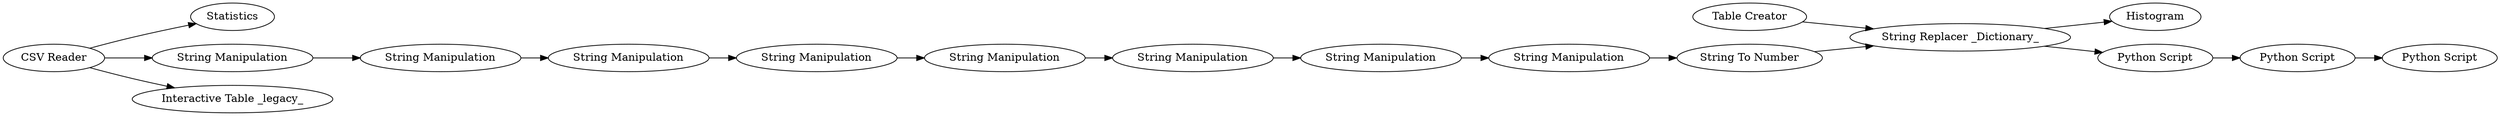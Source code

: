 digraph {
	"5249160068012467183_4" [label="String To Number"]
	"6964736896589244379_9" [label="String Manipulation"]
	"5249160068012467183_3" [label=Statistics]
	"6964736896589244379_10" [label="String Manipulation"]
	"6964736896589244379_31" [label="String Manipulation"]
	"5249160068012467183_5" [label="String Replacer _Dictionary_"]
	"-4825965070428289989_48" [label="Python Script"]
	"6964736896589244379_7" [label="String Manipulation"]
	"6964736896589244379_45" [label="String Manipulation"]
	"5249160068012467183_1" [label="CSV Reader"]
	"-4126826997466660055_8" [label=Histogram]
	"5249160068012467183_6" [label="Table Creator"]
	"6964736896589244379_11" [label="String Manipulation"]
	"6964736896589244379_43" [label="String Manipulation"]
	"5249160068012467183_2" [label="Interactive Table _legacy_"]
	"-4825965070428289989_47" [label="Python Script"]
	"-4825965070428289989_46" [label="Python Script"]
	"6964736896589244379_30" [label="String Manipulation"]
	"5249160068012467183_1" -> "5249160068012467183_3"
	"6964736896589244379_10" -> "6964736896589244379_11"
	"5249160068012467183_5" -> "-4825965070428289989_46"
	"5249160068012467183_1" -> "6964736896589244379_7"
	"6964736896589244379_9" -> "6964736896589244379_10"
	"5249160068012467183_6" -> "5249160068012467183_5"
	"6964736896589244379_45" -> "5249160068012467183_4"
	"6964736896589244379_11" -> "6964736896589244379_30"
	"5249160068012467183_1" -> "5249160068012467183_2"
	"6964736896589244379_31" -> "6964736896589244379_43"
	"6964736896589244379_7" -> "6964736896589244379_9"
	"6964736896589244379_43" -> "6964736896589244379_45"
	"5249160068012467183_4" -> "5249160068012467183_5"
	"-4825965070428289989_46" -> "-4825965070428289989_47"
	"6964736896589244379_30" -> "6964736896589244379_31"
	"-4825965070428289989_47" -> "-4825965070428289989_48"
	"5249160068012467183_5" -> "-4126826997466660055_8"
	rankdir=LR
}
